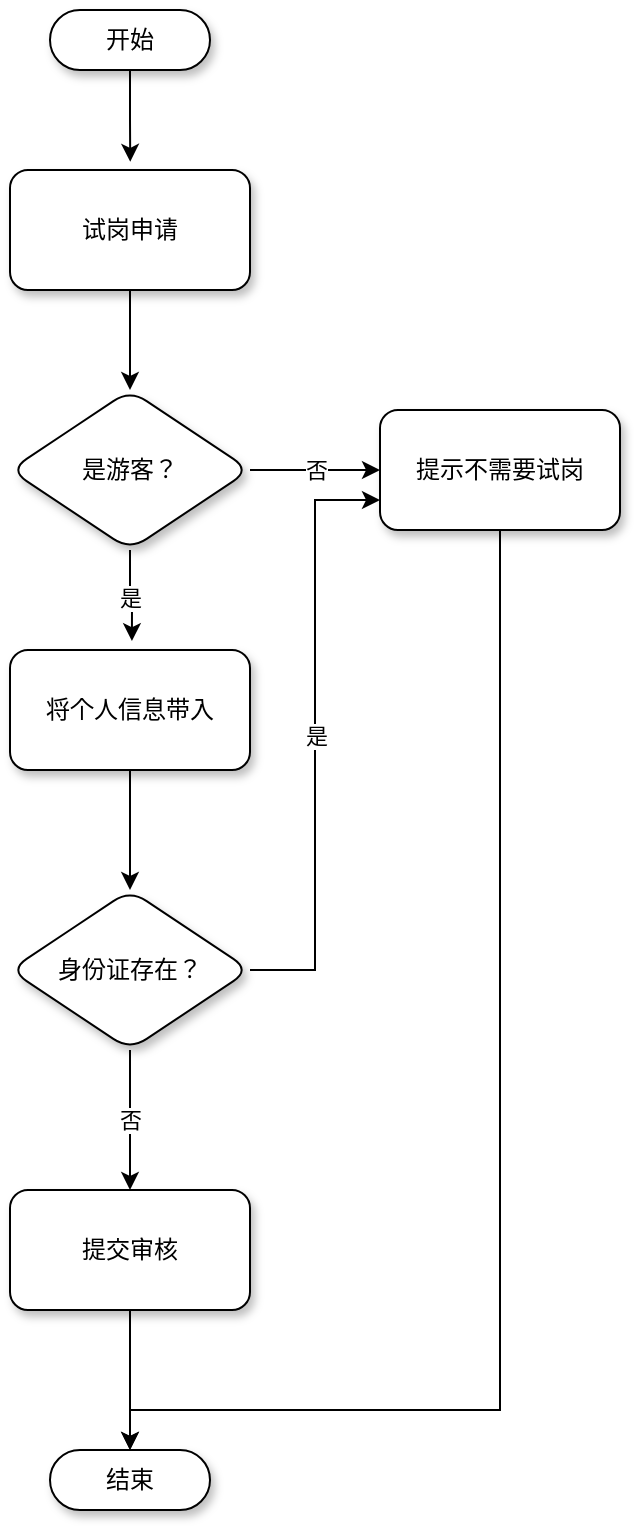 <mxfile version="23.1.7" type="github">
  <diagram name="Page-1" id="Fjpr4b5BkvFu_0f-MGYj">
    <mxGraphModel dx="846" dy="521" grid="1" gridSize="10" guides="1" tooltips="1" connect="1" arrows="1" fold="1" page="1" pageScale="1" pageWidth="850" pageHeight="1100" math="0" shadow="0">
      <root>
        <mxCell id="0" />
        <mxCell id="1" parent="0" />
        <mxCell id="lUS5qcKUH6nwqDj8LA5h-1" value="结束" style="html=1;dashed=0;whiteSpace=wrap;shape=mxgraph.dfd.start;shadow=1;fontFamily=LXGW WenKai;" vertex="1" parent="1">
          <mxGeometry x="140" y="790" width="80" height="30" as="geometry" />
        </mxCell>
        <mxCell id="lUS5qcKUH6nwqDj8LA5h-2" value="开始" style="html=1;dashed=0;whiteSpace=wrap;shape=mxgraph.dfd.start;shadow=1;fontFamily=LXGW WenKai;" vertex="1" parent="1">
          <mxGeometry x="140" y="70" width="80" height="30" as="geometry" />
        </mxCell>
        <mxCell id="lUS5qcKUH6nwqDj8LA5h-7" style="edgeStyle=orthogonalEdgeStyle;rounded=0;orthogonalLoop=1;jettySize=auto;html=1;exitX=0.5;exitY=1;exitDx=0;exitDy=0;entryX=0.5;entryY=0;entryDx=0;entryDy=0;" edge="1" parent="1" source="lUS5qcKUH6nwqDj8LA5h-3" target="lUS5qcKUH6nwqDj8LA5h-5">
          <mxGeometry relative="1" as="geometry" />
        </mxCell>
        <mxCell id="lUS5qcKUH6nwqDj8LA5h-3" value="试岗申请" style="rounded=1;whiteSpace=wrap;html=1;shadow=1;fontFamily=LXGW WenKai;" vertex="1" parent="1">
          <mxGeometry x="120" y="150" width="120" height="60" as="geometry" />
        </mxCell>
        <mxCell id="lUS5qcKUH6nwqDj8LA5h-9" value="否" style="edgeStyle=orthogonalEdgeStyle;rounded=0;orthogonalLoop=1;jettySize=auto;html=1;exitX=1;exitY=0.5;exitDx=0;exitDy=0;" edge="1" parent="1" source="lUS5qcKUH6nwqDj8LA5h-5" target="lUS5qcKUH6nwqDj8LA5h-8">
          <mxGeometry relative="1" as="geometry" />
        </mxCell>
        <mxCell id="lUS5qcKUH6nwqDj8LA5h-5" value="是游客？" style="rhombus;whiteSpace=wrap;html=1;fontFamily=LXGW WenKai;shadow=1;rounded=1;" vertex="1" parent="1">
          <mxGeometry x="120" y="260" width="120" height="80" as="geometry" />
        </mxCell>
        <mxCell id="lUS5qcKUH6nwqDj8LA5h-6" style="edgeStyle=orthogonalEdgeStyle;rounded=0;orthogonalLoop=1;jettySize=auto;html=1;exitX=0.5;exitY=0.5;exitDx=0;exitDy=15;exitPerimeter=0;entryX=0.501;entryY=-0.068;entryDx=0;entryDy=0;entryPerimeter=0;" edge="1" parent="1" source="lUS5qcKUH6nwqDj8LA5h-2" target="lUS5qcKUH6nwqDj8LA5h-3">
          <mxGeometry relative="1" as="geometry" />
        </mxCell>
        <mxCell id="lUS5qcKUH6nwqDj8LA5h-8" value="提示不需要试岗" style="rounded=1;whiteSpace=wrap;html=1;shadow=1;fontFamily=LXGW WenKai;" vertex="1" parent="1">
          <mxGeometry x="305" y="270" width="120" height="60" as="geometry" />
        </mxCell>
        <mxCell id="lUS5qcKUH6nwqDj8LA5h-10" style="edgeStyle=orthogonalEdgeStyle;rounded=0;orthogonalLoop=1;jettySize=auto;html=1;exitX=0.5;exitY=1;exitDx=0;exitDy=0;entryX=0.5;entryY=0.5;entryDx=0;entryDy=-15;entryPerimeter=0;" edge="1" parent="1" source="lUS5qcKUH6nwqDj8LA5h-8" target="lUS5qcKUH6nwqDj8LA5h-1">
          <mxGeometry relative="1" as="geometry">
            <Array as="points">
              <mxPoint x="365" y="770" />
              <mxPoint x="180" y="770" />
            </Array>
          </mxGeometry>
        </mxCell>
        <mxCell id="lUS5qcKUH6nwqDj8LA5h-17" style="edgeStyle=orthogonalEdgeStyle;rounded=0;orthogonalLoop=1;jettySize=auto;html=1;exitX=0.5;exitY=1;exitDx=0;exitDy=0;entryX=0.5;entryY=0;entryDx=0;entryDy=0;" edge="1" parent="1" source="lUS5qcKUH6nwqDj8LA5h-11" target="lUS5qcKUH6nwqDj8LA5h-16">
          <mxGeometry relative="1" as="geometry" />
        </mxCell>
        <mxCell id="lUS5qcKUH6nwqDj8LA5h-11" value="将个人信息带入" style="rounded=1;whiteSpace=wrap;html=1;shadow=1;fontFamily=LXGW WenKai;" vertex="1" parent="1">
          <mxGeometry x="120" y="390" width="120" height="60" as="geometry" />
        </mxCell>
        <mxCell id="lUS5qcKUH6nwqDj8LA5h-12" value="是" style="edgeStyle=orthogonalEdgeStyle;rounded=0;orthogonalLoop=1;jettySize=auto;html=1;exitX=0.5;exitY=1;exitDx=0;exitDy=0;entryX=0.508;entryY=-0.074;entryDx=0;entryDy=0;entryPerimeter=0;" edge="1" parent="1" source="lUS5qcKUH6nwqDj8LA5h-5" target="lUS5qcKUH6nwqDj8LA5h-11">
          <mxGeometry relative="1" as="geometry" />
        </mxCell>
        <mxCell id="lUS5qcKUH6nwqDj8LA5h-15" style="edgeStyle=orthogonalEdgeStyle;rounded=0;orthogonalLoop=1;jettySize=auto;html=1;exitX=0.5;exitY=1;exitDx=0;exitDy=0;" edge="1" parent="1" source="lUS5qcKUH6nwqDj8LA5h-13" target="lUS5qcKUH6nwqDj8LA5h-1">
          <mxGeometry relative="1" as="geometry" />
        </mxCell>
        <mxCell id="lUS5qcKUH6nwqDj8LA5h-13" value="提交审核" style="rounded=1;whiteSpace=wrap;html=1;shadow=1;fontFamily=LXGW WenKai;" vertex="1" parent="1">
          <mxGeometry x="120" y="660" width="120" height="60" as="geometry" />
        </mxCell>
        <mxCell id="lUS5qcKUH6nwqDj8LA5h-18" value="否" style="edgeStyle=orthogonalEdgeStyle;rounded=0;orthogonalLoop=1;jettySize=auto;html=1;exitX=0.5;exitY=1;exitDx=0;exitDy=0;entryX=0.5;entryY=0;entryDx=0;entryDy=0;" edge="1" parent="1" source="lUS5qcKUH6nwqDj8LA5h-16" target="lUS5qcKUH6nwqDj8LA5h-13">
          <mxGeometry relative="1" as="geometry" />
        </mxCell>
        <mxCell id="lUS5qcKUH6nwqDj8LA5h-19" value="是" style="edgeStyle=orthogonalEdgeStyle;rounded=0;orthogonalLoop=1;jettySize=auto;html=1;exitX=1;exitY=0.5;exitDx=0;exitDy=0;entryX=0;entryY=0.75;entryDx=0;entryDy=0;" edge="1" parent="1" source="lUS5qcKUH6nwqDj8LA5h-16" target="lUS5qcKUH6nwqDj8LA5h-8">
          <mxGeometry relative="1" as="geometry" />
        </mxCell>
        <mxCell id="lUS5qcKUH6nwqDj8LA5h-16" value="身份证存在？" style="rhombus;whiteSpace=wrap;html=1;fontFamily=LXGW WenKai;shadow=1;rounded=1;" vertex="1" parent="1">
          <mxGeometry x="120" y="510.0" width="120" height="80" as="geometry" />
        </mxCell>
      </root>
    </mxGraphModel>
  </diagram>
</mxfile>
